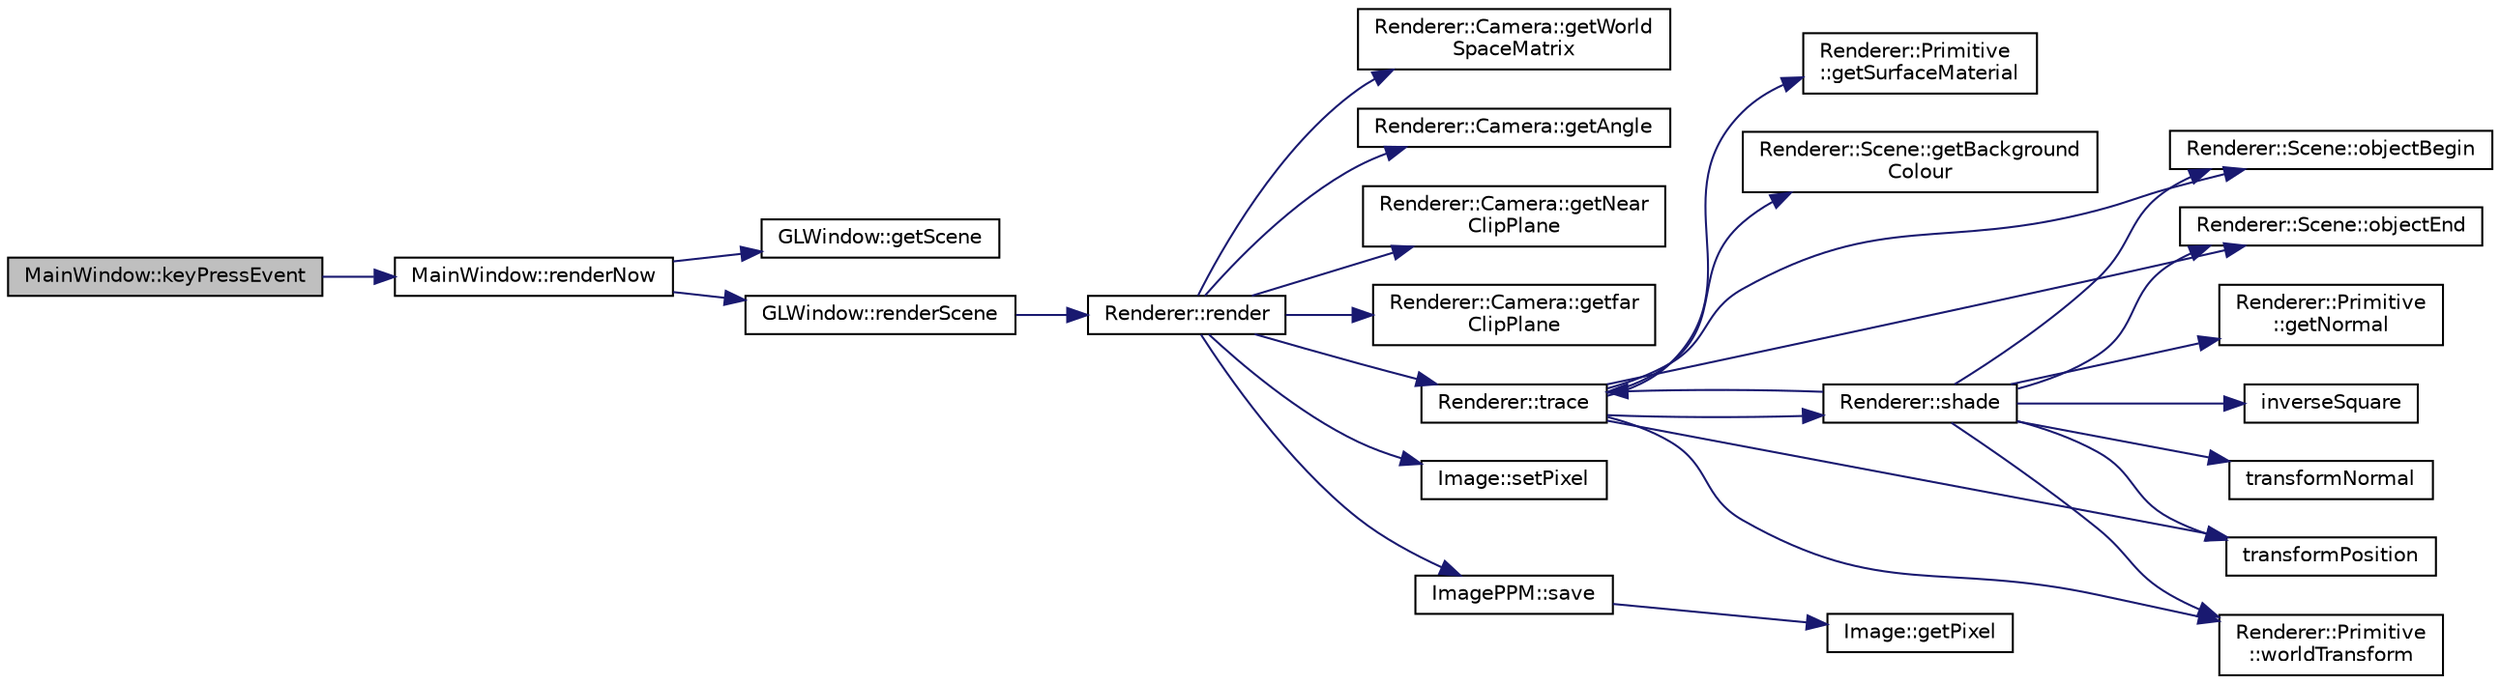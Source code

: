 digraph "MainWindow::keyPressEvent"
{
  edge [fontname="Helvetica",fontsize="10",labelfontname="Helvetica",labelfontsize="10"];
  node [fontname="Helvetica",fontsize="10",shape=record];
  rankdir="LR";
  Node1 [label="MainWindow::keyPressEvent",height=0.2,width=0.4,color="black", fillcolor="grey75", style="filled", fontcolor="black"];
  Node1 -> Node2 [color="midnightblue",fontsize="10",style="solid",fontname="Helvetica"];
  Node2 [label="MainWindow::renderNow",height=0.2,width=0.4,color="black", fillcolor="white", style="filled",URL="$class_main_window.html#ab9611cd38a22e0d943734a6f656df484"];
  Node2 -> Node3 [color="midnightblue",fontsize="10",style="solid",fontname="Helvetica"];
  Node3 [label="GLWindow::getScene",height=0.2,width=0.4,color="black", fillcolor="white", style="filled",URL="$class_g_l_window.html#a167f9005a38f79ca53b7ed0256b54076"];
  Node2 -> Node4 [color="midnightblue",fontsize="10",style="solid",fontname="Helvetica"];
  Node4 [label="GLWindow::renderScene",height=0.2,width=0.4,color="black", fillcolor="white", style="filled",URL="$class_g_l_window.html#afa32b188a2c32efb856380c59f966c50"];
  Node4 -> Node5 [color="midnightblue",fontsize="10",style="solid",fontname="Helvetica"];
  Node5 [label="Renderer::render",height=0.2,width=0.4,color="black", fillcolor="white", style="filled",URL="$namespace_renderer.html#ab4e56fa4911b200479ea79e6f43079d0",tooltip="render starts the tracing process, setting up canonical camera space rays and firing them into the sc..."];
  Node5 -> Node6 [color="midnightblue",fontsize="10",style="solid",fontname="Helvetica"];
  Node6 [label="Renderer::Camera::getWorld\lSpaceMatrix",height=0.2,width=0.4,color="black", fillcolor="white", style="filled",URL="$class_renderer_1_1_camera.html#a3f6afedf440c05554e7fbf506aea5514"];
  Node5 -> Node7 [color="midnightblue",fontsize="10",style="solid",fontname="Helvetica"];
  Node7 [label="Renderer::Camera::getAngle",height=0.2,width=0.4,color="black", fillcolor="white", style="filled",URL="$class_renderer_1_1_camera.html#aee5a50c681121ebad8e8bf0a02df4e96"];
  Node5 -> Node8 [color="midnightblue",fontsize="10",style="solid",fontname="Helvetica"];
  Node8 [label="Renderer::Camera::getNear\lClipPlane",height=0.2,width=0.4,color="black", fillcolor="white", style="filled",URL="$class_renderer_1_1_camera.html#acf6473a1263096a8309c5f1209066ba4"];
  Node5 -> Node9 [color="midnightblue",fontsize="10",style="solid",fontname="Helvetica"];
  Node9 [label="Renderer::Camera::getfar\lClipPlane",height=0.2,width=0.4,color="black", fillcolor="white", style="filled",URL="$class_renderer_1_1_camera.html#a4f31ff2bb69d635467d59ec1e2bd8bfd"];
  Node5 -> Node10 [color="midnightblue",fontsize="10",style="solid",fontname="Helvetica"];
  Node10 [label="Renderer::trace",height=0.2,width=0.4,color="black", fillcolor="white", style="filled",URL="$namespace_renderer.html#ac12ecacae721953493f903dacb4d411a",tooltip="trace checks if _ray intersects with anything in the scene "];
  Node10 -> Node11 [color="midnightblue",fontsize="10",style="solid",fontname="Helvetica"];
  Node11 [label="Renderer::Scene::objectBegin",height=0.2,width=0.4,color="black", fillcolor="white", style="filled",URL="$class_renderer_1_1_scene.html#ac71ec50dfcae221f69e83ac1717b865d",tooltip="objectBegin allows iteration over private objects without making the containers themselves public ..."];
  Node10 -> Node12 [color="midnightblue",fontsize="10",style="solid",fontname="Helvetica"];
  Node12 [label="Renderer::Scene::objectEnd",height=0.2,width=0.4,color="black", fillcolor="white", style="filled",URL="$class_renderer_1_1_scene.html#af5f44baafb6e49510712579c4aca0ca7",tooltip="objectEnd allows iteration over private objects without making the containers themselves public ..."];
  Node10 -> Node13 [color="midnightblue",fontsize="10",style="solid",fontname="Helvetica"];
  Node13 [label="transformPosition",height=0.2,width=0.4,color="black", fillcolor="white", style="filled",URL="$tracemath_8cpp.html#a70d4019cedd59fd08c763a06b47b2d45",tooltip="transformPosition transforms a point vector by a transform matrix "];
  Node10 -> Node14 [color="midnightblue",fontsize="10",style="solid",fontname="Helvetica"];
  Node14 [label="Renderer::Primitive\l::worldTransform",height=0.2,width=0.4,color="black", fillcolor="white", style="filled",URL="$class_renderer_1_1_primitive.html#a9a55765d6ba313e07482cd650700bd00",tooltip="worldTransform "];
  Node10 -> Node15 [color="midnightblue",fontsize="10",style="solid",fontname="Helvetica"];
  Node15 [label="Renderer::Primitive\l::getSurfaceMaterial",height=0.2,width=0.4,color="black", fillcolor="white", style="filled",URL="$class_renderer_1_1_primitive.html#aa303dc1042f7305a3895049d5f1a51e2",tooltip="getSurfaceMaterial "];
  Node10 -> Node16 [color="midnightblue",fontsize="10",style="solid",fontname="Helvetica"];
  Node16 [label="Renderer::shade",height=0.2,width=0.4,color="black", fillcolor="white", style="filled",URL="$namespace_renderer.html#a5889ab8316b510a8dc208452fc14a76c",tooltip="shade checks if the last ray intersection is shaded by another object or has a clear path to a light ..."];
  Node16 -> Node13 [color="midnightblue",fontsize="10",style="solid",fontname="Helvetica"];
  Node16 -> Node14 [color="midnightblue",fontsize="10",style="solid",fontname="Helvetica"];
  Node16 -> Node17 [color="midnightblue",fontsize="10",style="solid",fontname="Helvetica"];
  Node17 [label="transformNormal",height=0.2,width=0.4,color="black", fillcolor="white", style="filled",URL="$tracemath_8cpp.html#a6400b711aeed0a6ff4cd2d8006c4cea8",tooltip="transformNormal "];
  Node16 -> Node11 [color="midnightblue",fontsize="10",style="solid",fontname="Helvetica"];
  Node16 -> Node12 [color="midnightblue",fontsize="10",style="solid",fontname="Helvetica"];
  Node16 -> Node18 [color="midnightblue",fontsize="10",style="solid",fontname="Helvetica"];
  Node18 [label="Renderer::Primitive\l::getNormal",height=0.2,width=0.4,color="black", fillcolor="white", style="filled",URL="$class_renderer_1_1_primitive.html#ade88d0252e3c0bd1f1ee81df35afca0a",tooltip="getNormal calculates the surface normal a certain point "];
  Node16 -> Node19 [color="midnightblue",fontsize="10",style="solid",fontname="Helvetica"];
  Node19 [label="inverseSquare",height=0.2,width=0.4,color="black", fillcolor="white", style="filled",URL="$tracemath_8h.html#a8156363d0dd5b6af9a73ca4bbcea0939"];
  Node16 -> Node10 [color="midnightblue",fontsize="10",style="solid",fontname="Helvetica"];
  Node10 -> Node20 [color="midnightblue",fontsize="10",style="solid",fontname="Helvetica"];
  Node20 [label="Renderer::Scene::getBackground\lColour",height=0.2,width=0.4,color="black", fillcolor="white", style="filled",URL="$class_renderer_1_1_scene.html#afed66d5469d6bf5c15a8a1c72051a45a",tooltip="getBackgroundColour "];
  Node5 -> Node21 [color="midnightblue",fontsize="10",style="solid",fontname="Helvetica"];
  Node21 [label="Image::setPixel",height=0.2,width=0.4,color="black", fillcolor="white", style="filled",URL="$class_image.html#a704672fded047d7f142c6e6dd8c488f8"];
  Node5 -> Node22 [color="midnightblue",fontsize="10",style="solid",fontname="Helvetica"];
  Node22 [label="ImagePPM::save",height=0.2,width=0.4,color="black", fillcolor="white", style="filled",URL="$class_image_p_p_m.html#acf4a44ec60de8ce19b826d51f82e9054",tooltip="save Saves the image buffer to a PPM file "];
  Node22 -> Node23 [color="midnightblue",fontsize="10",style="solid",fontname="Helvetica"];
  Node23 [label="Image::getPixel",height=0.2,width=0.4,color="black", fillcolor="white", style="filled",URL="$class_image.html#a634f5e4de7751158cfc2312c93a9a005"];
}
